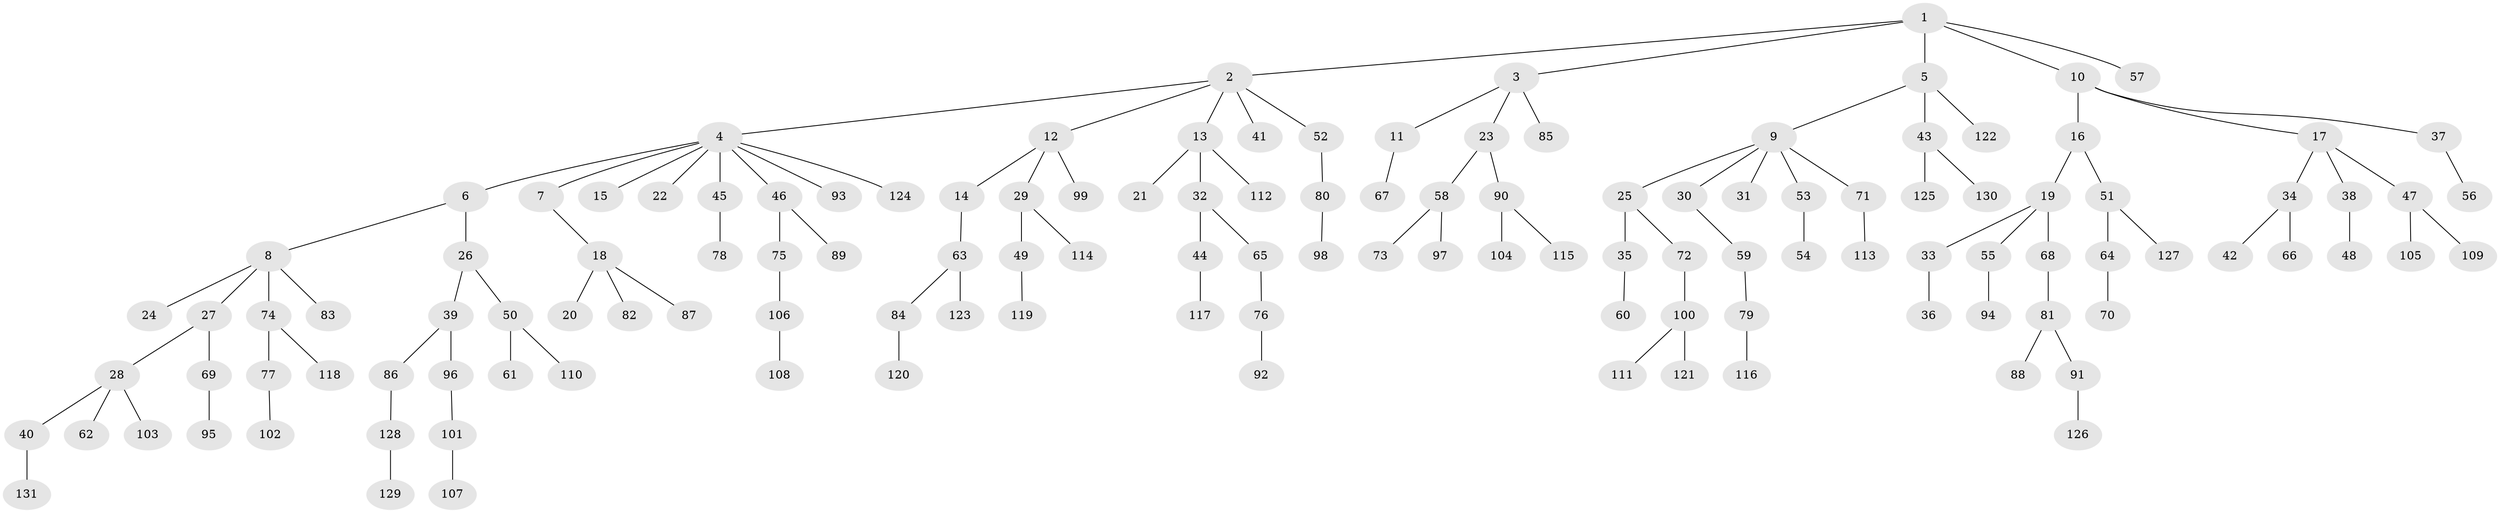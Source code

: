 // Generated by graph-tools (version 1.1) at 2025/37/03/09/25 02:37:09]
// undirected, 131 vertices, 130 edges
graph export_dot {
graph [start="1"]
  node [color=gray90,style=filled];
  1;
  2;
  3;
  4;
  5;
  6;
  7;
  8;
  9;
  10;
  11;
  12;
  13;
  14;
  15;
  16;
  17;
  18;
  19;
  20;
  21;
  22;
  23;
  24;
  25;
  26;
  27;
  28;
  29;
  30;
  31;
  32;
  33;
  34;
  35;
  36;
  37;
  38;
  39;
  40;
  41;
  42;
  43;
  44;
  45;
  46;
  47;
  48;
  49;
  50;
  51;
  52;
  53;
  54;
  55;
  56;
  57;
  58;
  59;
  60;
  61;
  62;
  63;
  64;
  65;
  66;
  67;
  68;
  69;
  70;
  71;
  72;
  73;
  74;
  75;
  76;
  77;
  78;
  79;
  80;
  81;
  82;
  83;
  84;
  85;
  86;
  87;
  88;
  89;
  90;
  91;
  92;
  93;
  94;
  95;
  96;
  97;
  98;
  99;
  100;
  101;
  102;
  103;
  104;
  105;
  106;
  107;
  108;
  109;
  110;
  111;
  112;
  113;
  114;
  115;
  116;
  117;
  118;
  119;
  120;
  121;
  122;
  123;
  124;
  125;
  126;
  127;
  128;
  129;
  130;
  131;
  1 -- 2;
  1 -- 3;
  1 -- 5;
  1 -- 10;
  1 -- 57;
  2 -- 4;
  2 -- 12;
  2 -- 13;
  2 -- 41;
  2 -- 52;
  3 -- 11;
  3 -- 23;
  3 -- 85;
  4 -- 6;
  4 -- 7;
  4 -- 15;
  4 -- 22;
  4 -- 45;
  4 -- 46;
  4 -- 93;
  4 -- 124;
  5 -- 9;
  5 -- 43;
  5 -- 122;
  6 -- 8;
  6 -- 26;
  7 -- 18;
  8 -- 24;
  8 -- 27;
  8 -- 74;
  8 -- 83;
  9 -- 25;
  9 -- 30;
  9 -- 31;
  9 -- 53;
  9 -- 71;
  10 -- 16;
  10 -- 17;
  10 -- 37;
  11 -- 67;
  12 -- 14;
  12 -- 29;
  12 -- 99;
  13 -- 21;
  13 -- 32;
  13 -- 112;
  14 -- 63;
  16 -- 19;
  16 -- 51;
  17 -- 34;
  17 -- 38;
  17 -- 47;
  18 -- 20;
  18 -- 82;
  18 -- 87;
  19 -- 33;
  19 -- 55;
  19 -- 68;
  23 -- 58;
  23 -- 90;
  25 -- 35;
  25 -- 72;
  26 -- 39;
  26 -- 50;
  27 -- 28;
  27 -- 69;
  28 -- 40;
  28 -- 62;
  28 -- 103;
  29 -- 49;
  29 -- 114;
  30 -- 59;
  32 -- 44;
  32 -- 65;
  33 -- 36;
  34 -- 42;
  34 -- 66;
  35 -- 60;
  37 -- 56;
  38 -- 48;
  39 -- 86;
  39 -- 96;
  40 -- 131;
  43 -- 125;
  43 -- 130;
  44 -- 117;
  45 -- 78;
  46 -- 75;
  46 -- 89;
  47 -- 105;
  47 -- 109;
  49 -- 119;
  50 -- 61;
  50 -- 110;
  51 -- 64;
  51 -- 127;
  52 -- 80;
  53 -- 54;
  55 -- 94;
  58 -- 73;
  58 -- 97;
  59 -- 79;
  63 -- 84;
  63 -- 123;
  64 -- 70;
  65 -- 76;
  68 -- 81;
  69 -- 95;
  71 -- 113;
  72 -- 100;
  74 -- 77;
  74 -- 118;
  75 -- 106;
  76 -- 92;
  77 -- 102;
  79 -- 116;
  80 -- 98;
  81 -- 88;
  81 -- 91;
  84 -- 120;
  86 -- 128;
  90 -- 104;
  90 -- 115;
  91 -- 126;
  96 -- 101;
  100 -- 111;
  100 -- 121;
  101 -- 107;
  106 -- 108;
  128 -- 129;
}
